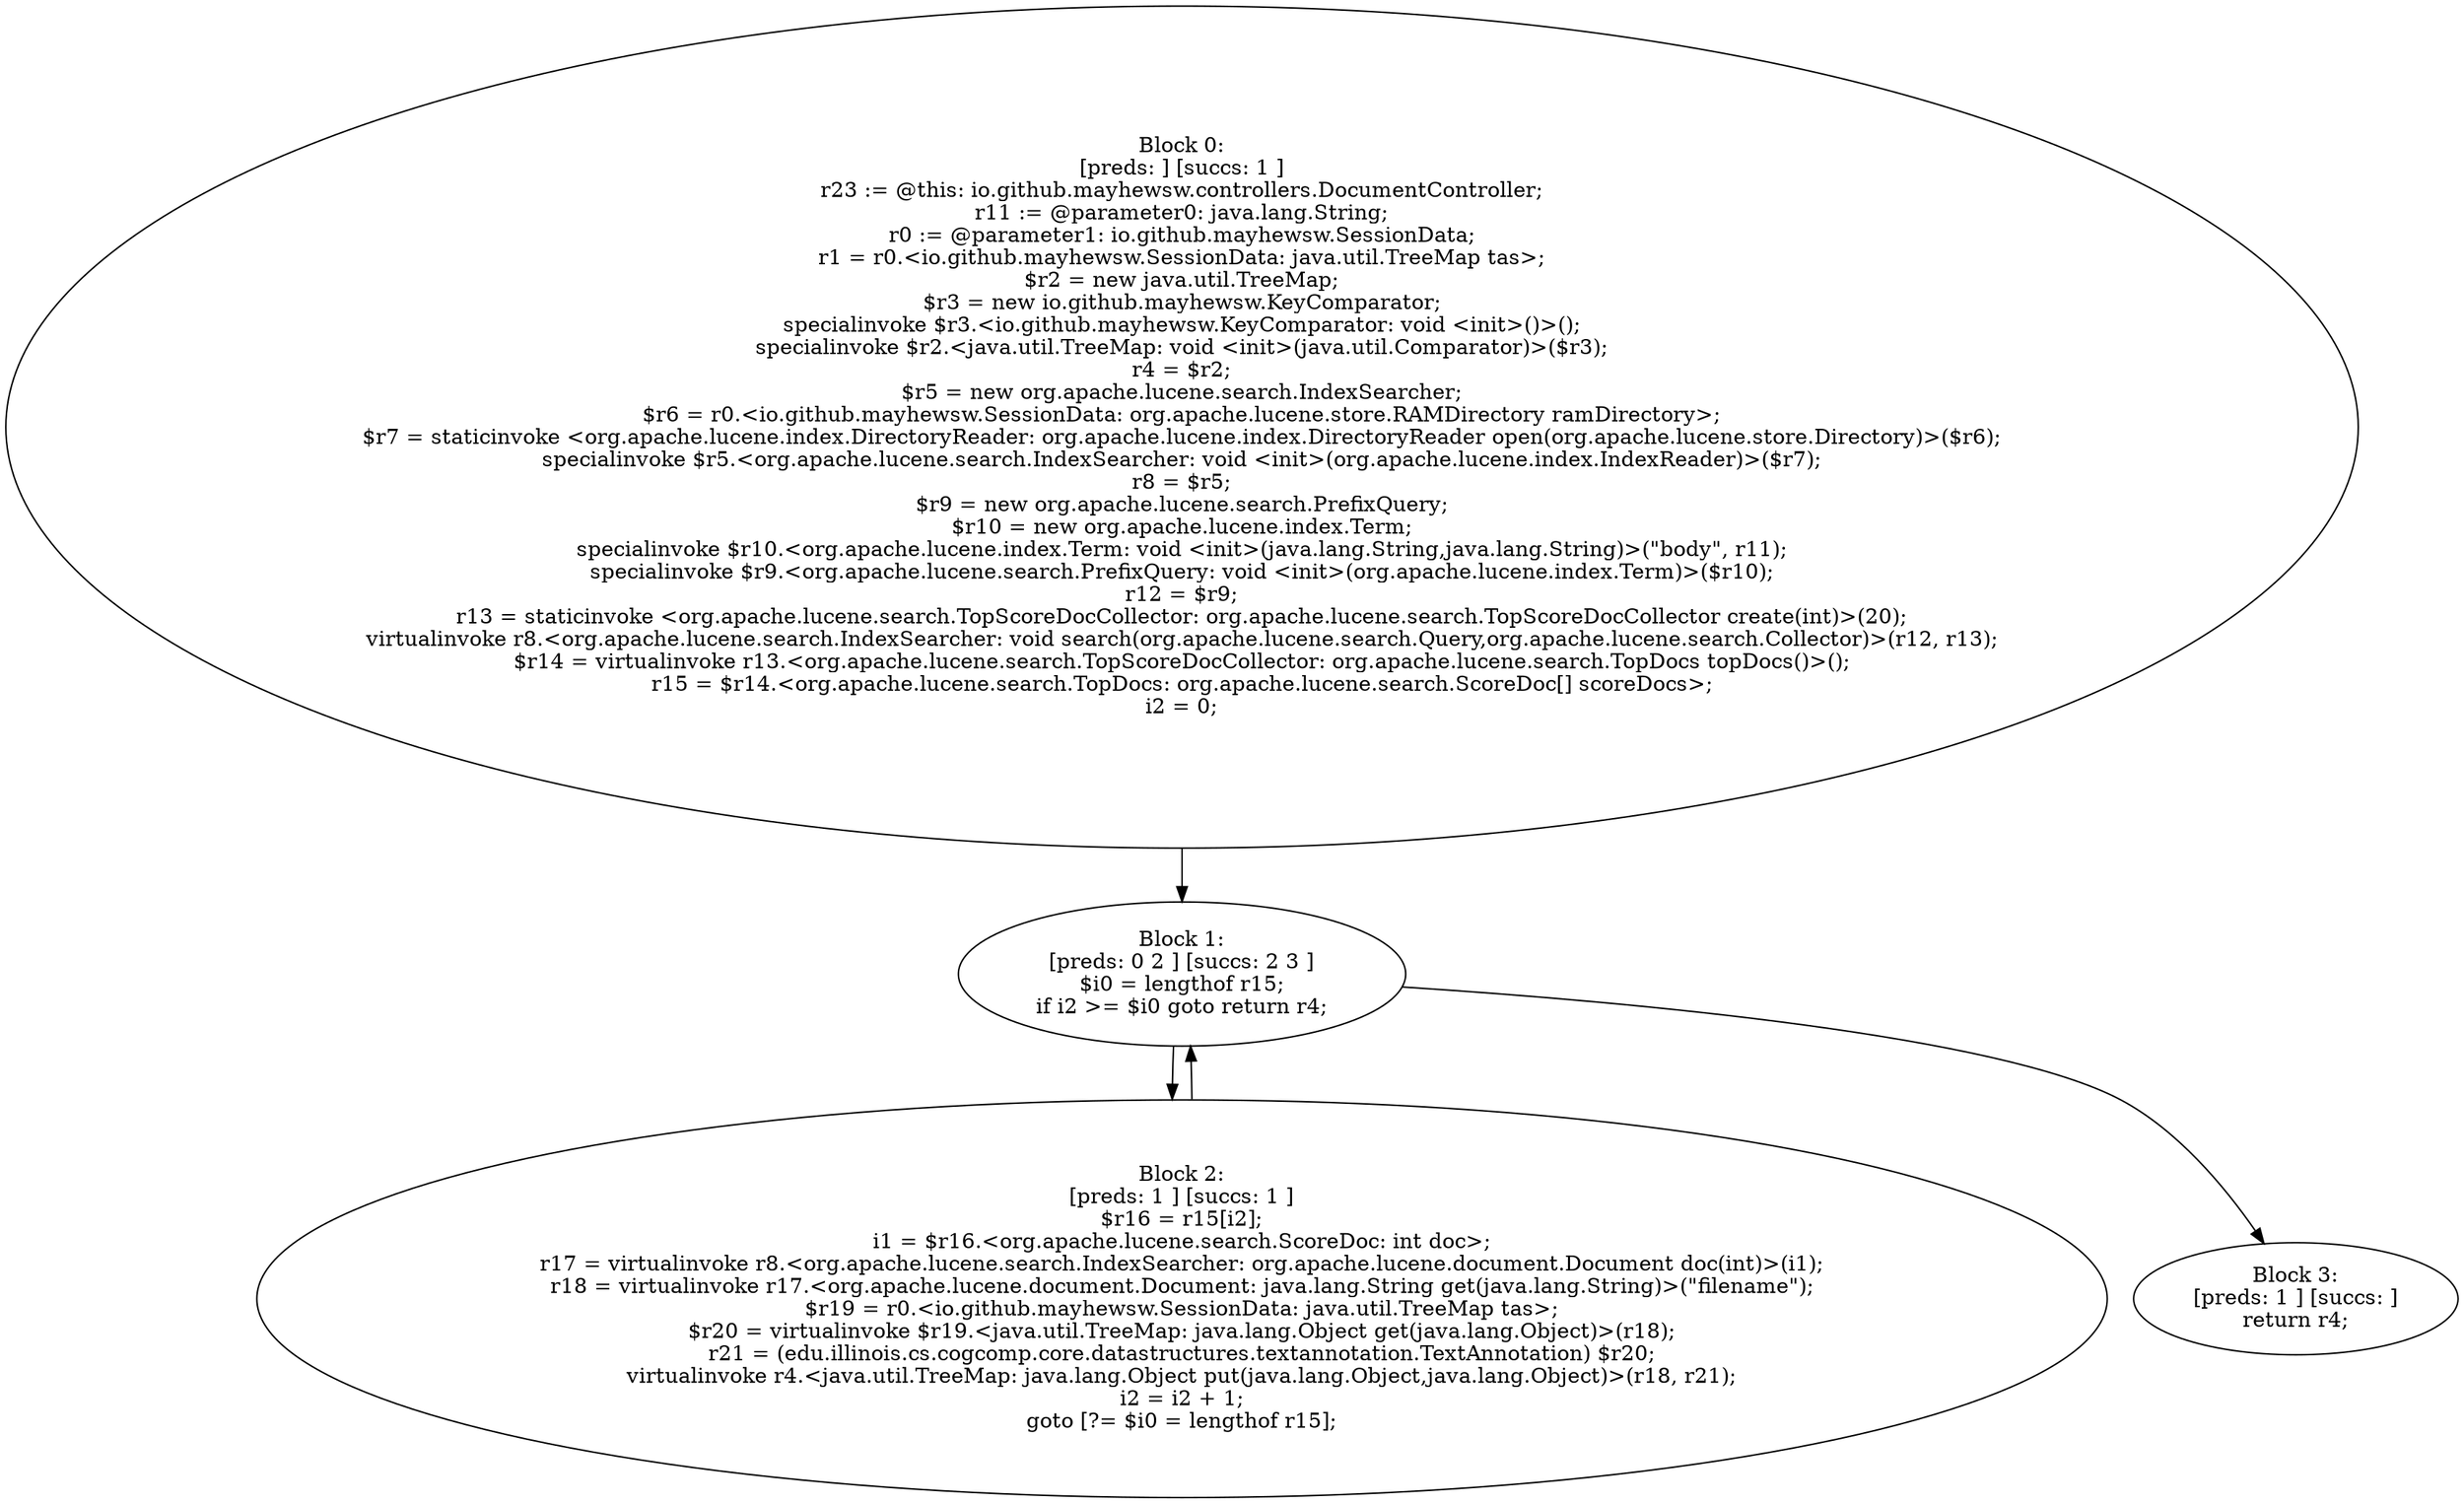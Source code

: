 digraph "unitGraph" {
    "Block 0:
[preds: ] [succs: 1 ]
r23 := @this: io.github.mayhewsw.controllers.DocumentController;
r11 := @parameter0: java.lang.String;
r0 := @parameter1: io.github.mayhewsw.SessionData;
r1 = r0.<io.github.mayhewsw.SessionData: java.util.TreeMap tas>;
$r2 = new java.util.TreeMap;
$r3 = new io.github.mayhewsw.KeyComparator;
specialinvoke $r3.<io.github.mayhewsw.KeyComparator: void <init>()>();
specialinvoke $r2.<java.util.TreeMap: void <init>(java.util.Comparator)>($r3);
r4 = $r2;
$r5 = new org.apache.lucene.search.IndexSearcher;
$r6 = r0.<io.github.mayhewsw.SessionData: org.apache.lucene.store.RAMDirectory ramDirectory>;
$r7 = staticinvoke <org.apache.lucene.index.DirectoryReader: org.apache.lucene.index.DirectoryReader open(org.apache.lucene.store.Directory)>($r6);
specialinvoke $r5.<org.apache.lucene.search.IndexSearcher: void <init>(org.apache.lucene.index.IndexReader)>($r7);
r8 = $r5;
$r9 = new org.apache.lucene.search.PrefixQuery;
$r10 = new org.apache.lucene.index.Term;
specialinvoke $r10.<org.apache.lucene.index.Term: void <init>(java.lang.String,java.lang.String)>(\"body\", r11);
specialinvoke $r9.<org.apache.lucene.search.PrefixQuery: void <init>(org.apache.lucene.index.Term)>($r10);
r12 = $r9;
r13 = staticinvoke <org.apache.lucene.search.TopScoreDocCollector: org.apache.lucene.search.TopScoreDocCollector create(int)>(20);
virtualinvoke r8.<org.apache.lucene.search.IndexSearcher: void search(org.apache.lucene.search.Query,org.apache.lucene.search.Collector)>(r12, r13);
$r14 = virtualinvoke r13.<org.apache.lucene.search.TopScoreDocCollector: org.apache.lucene.search.TopDocs topDocs()>();
r15 = $r14.<org.apache.lucene.search.TopDocs: org.apache.lucene.search.ScoreDoc[] scoreDocs>;
i2 = 0;
"
    "Block 1:
[preds: 0 2 ] [succs: 2 3 ]
$i0 = lengthof r15;
if i2 >= $i0 goto return r4;
"
    "Block 2:
[preds: 1 ] [succs: 1 ]
$r16 = r15[i2];
i1 = $r16.<org.apache.lucene.search.ScoreDoc: int doc>;
r17 = virtualinvoke r8.<org.apache.lucene.search.IndexSearcher: org.apache.lucene.document.Document doc(int)>(i1);
r18 = virtualinvoke r17.<org.apache.lucene.document.Document: java.lang.String get(java.lang.String)>(\"filename\");
$r19 = r0.<io.github.mayhewsw.SessionData: java.util.TreeMap tas>;
$r20 = virtualinvoke $r19.<java.util.TreeMap: java.lang.Object get(java.lang.Object)>(r18);
r21 = (edu.illinois.cs.cogcomp.core.datastructures.textannotation.TextAnnotation) $r20;
virtualinvoke r4.<java.util.TreeMap: java.lang.Object put(java.lang.Object,java.lang.Object)>(r18, r21);
i2 = i2 + 1;
goto [?= $i0 = lengthof r15];
"
    "Block 3:
[preds: 1 ] [succs: ]
return r4;
"
    "Block 0:
[preds: ] [succs: 1 ]
r23 := @this: io.github.mayhewsw.controllers.DocumentController;
r11 := @parameter0: java.lang.String;
r0 := @parameter1: io.github.mayhewsw.SessionData;
r1 = r0.<io.github.mayhewsw.SessionData: java.util.TreeMap tas>;
$r2 = new java.util.TreeMap;
$r3 = new io.github.mayhewsw.KeyComparator;
specialinvoke $r3.<io.github.mayhewsw.KeyComparator: void <init>()>();
specialinvoke $r2.<java.util.TreeMap: void <init>(java.util.Comparator)>($r3);
r4 = $r2;
$r5 = new org.apache.lucene.search.IndexSearcher;
$r6 = r0.<io.github.mayhewsw.SessionData: org.apache.lucene.store.RAMDirectory ramDirectory>;
$r7 = staticinvoke <org.apache.lucene.index.DirectoryReader: org.apache.lucene.index.DirectoryReader open(org.apache.lucene.store.Directory)>($r6);
specialinvoke $r5.<org.apache.lucene.search.IndexSearcher: void <init>(org.apache.lucene.index.IndexReader)>($r7);
r8 = $r5;
$r9 = new org.apache.lucene.search.PrefixQuery;
$r10 = new org.apache.lucene.index.Term;
specialinvoke $r10.<org.apache.lucene.index.Term: void <init>(java.lang.String,java.lang.String)>(\"body\", r11);
specialinvoke $r9.<org.apache.lucene.search.PrefixQuery: void <init>(org.apache.lucene.index.Term)>($r10);
r12 = $r9;
r13 = staticinvoke <org.apache.lucene.search.TopScoreDocCollector: org.apache.lucene.search.TopScoreDocCollector create(int)>(20);
virtualinvoke r8.<org.apache.lucene.search.IndexSearcher: void search(org.apache.lucene.search.Query,org.apache.lucene.search.Collector)>(r12, r13);
$r14 = virtualinvoke r13.<org.apache.lucene.search.TopScoreDocCollector: org.apache.lucene.search.TopDocs topDocs()>();
r15 = $r14.<org.apache.lucene.search.TopDocs: org.apache.lucene.search.ScoreDoc[] scoreDocs>;
i2 = 0;
"->"Block 1:
[preds: 0 2 ] [succs: 2 3 ]
$i0 = lengthof r15;
if i2 >= $i0 goto return r4;
";
    "Block 1:
[preds: 0 2 ] [succs: 2 3 ]
$i0 = lengthof r15;
if i2 >= $i0 goto return r4;
"->"Block 2:
[preds: 1 ] [succs: 1 ]
$r16 = r15[i2];
i1 = $r16.<org.apache.lucene.search.ScoreDoc: int doc>;
r17 = virtualinvoke r8.<org.apache.lucene.search.IndexSearcher: org.apache.lucene.document.Document doc(int)>(i1);
r18 = virtualinvoke r17.<org.apache.lucene.document.Document: java.lang.String get(java.lang.String)>(\"filename\");
$r19 = r0.<io.github.mayhewsw.SessionData: java.util.TreeMap tas>;
$r20 = virtualinvoke $r19.<java.util.TreeMap: java.lang.Object get(java.lang.Object)>(r18);
r21 = (edu.illinois.cs.cogcomp.core.datastructures.textannotation.TextAnnotation) $r20;
virtualinvoke r4.<java.util.TreeMap: java.lang.Object put(java.lang.Object,java.lang.Object)>(r18, r21);
i2 = i2 + 1;
goto [?= $i0 = lengthof r15];
";
    "Block 1:
[preds: 0 2 ] [succs: 2 3 ]
$i0 = lengthof r15;
if i2 >= $i0 goto return r4;
"->"Block 3:
[preds: 1 ] [succs: ]
return r4;
";
    "Block 2:
[preds: 1 ] [succs: 1 ]
$r16 = r15[i2];
i1 = $r16.<org.apache.lucene.search.ScoreDoc: int doc>;
r17 = virtualinvoke r8.<org.apache.lucene.search.IndexSearcher: org.apache.lucene.document.Document doc(int)>(i1);
r18 = virtualinvoke r17.<org.apache.lucene.document.Document: java.lang.String get(java.lang.String)>(\"filename\");
$r19 = r0.<io.github.mayhewsw.SessionData: java.util.TreeMap tas>;
$r20 = virtualinvoke $r19.<java.util.TreeMap: java.lang.Object get(java.lang.Object)>(r18);
r21 = (edu.illinois.cs.cogcomp.core.datastructures.textannotation.TextAnnotation) $r20;
virtualinvoke r4.<java.util.TreeMap: java.lang.Object put(java.lang.Object,java.lang.Object)>(r18, r21);
i2 = i2 + 1;
goto [?= $i0 = lengthof r15];
"->"Block 1:
[preds: 0 2 ] [succs: 2 3 ]
$i0 = lengthof r15;
if i2 >= $i0 goto return r4;
";
}
